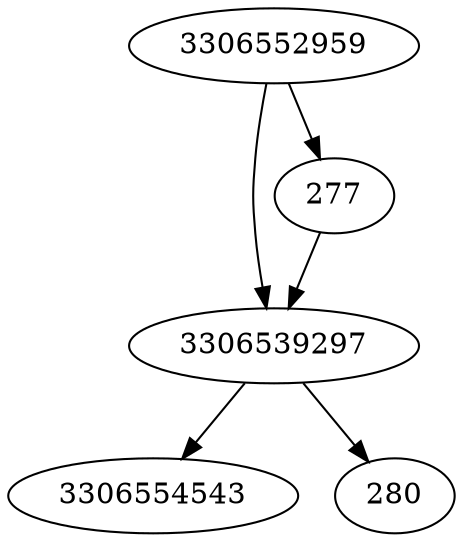 strict digraph  {
3306539297;
3306554543;
277;
280;
3306552959;
3306539297 -> 3306554543;
3306539297 -> 280;
277 -> 3306539297;
3306552959 -> 277;
3306552959 -> 3306539297;
}
